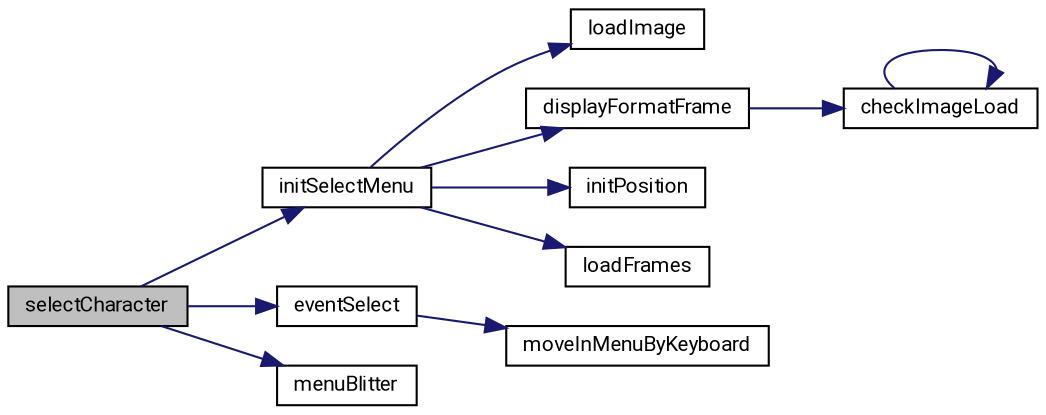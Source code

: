 digraph "selectCharacter"
{
 // LATEX_PDF_SIZE
  edge [fontname="Roboto",fontsize="10",labelfontname="Roboto",labelfontsize="10"];
  node [fontname="Roboto",fontsize="10",shape=record];
  rankdir="LR";
  Node202 [label="selectCharacter",height=0.2,width=0.4,color="black", fillcolor="grey75", style="filled", fontcolor="black",tooltip=" "];
  Node202 -> Node203 [color="midnightblue",fontsize="10",style="solid",fontname="Roboto"];
  Node203 [label="initSelectMenu",height=0.2,width=0.4,color="black", fillcolor="white", style="filled",URL="$SDL__Init_8c.html#aabc8b158095214740751a603323a2615",tooltip=" "];
  Node203 -> Node204 [color="midnightblue",fontsize="10",style="solid",fontname="Roboto"];
  Node204 [label="loadImage",height=0.2,width=0.4,color="black", fillcolor="white", style="filled",URL="$SDL__Init_8c.html#a2ab4a75877abd9b57b1867af16899f30",tooltip=" "];
  Node203 -> Node205 [color="midnightblue",fontsize="10",style="solid",fontname="Roboto"];
  Node205 [label="displayFormatFrame",height=0.2,width=0.4,color="black", fillcolor="white", style="filled",URL="$SDL__Init_8c.html#a9d15a4099a1c7eb98981e2f641be3411",tooltip=" "];
  Node205 -> Node206 [color="midnightblue",fontsize="10",style="solid",fontname="Roboto"];
  Node206 [label="checkImageLoad",height=0.2,width=0.4,color="black", fillcolor="white", style="filled",URL="$SDL__Init_8c.html#a9c86961353b17cdaa6160b5e226e4de6",tooltip=" "];
  Node206 -> Node206 [color="midnightblue",fontsize="10",style="solid",fontname="Roboto"];
  Node203 -> Node207 [color="midnightblue",fontsize="10",style="solid",fontname="Roboto"];
  Node207 [label="initPosition",height=0.2,width=0.4,color="black", fillcolor="white", style="filled",URL="$SDL__Init_8c.html#aacba2767ef1793cfcf9d9cfba91a62e7",tooltip=" "];
  Node203 -> Node208 [color="midnightblue",fontsize="10",style="solid",fontname="Roboto"];
  Node208 [label="loadFrames",height=0.2,width=0.4,color="black", fillcolor="white", style="filled",URL="$SDL__Init_8c.html#ab29215e3467fdc78a5b43cb5417fb9e9",tooltip=" "];
  Node202 -> Node209 [color="midnightblue",fontsize="10",style="solid",fontname="Roboto"];
  Node209 [label="eventSelect",height=0.2,width=0.4,color="black", fillcolor="white", style="filled",URL="$SDL__Game__Funcs_8c.html#abc396448cd422c6bd1225d4e217080c0",tooltip=" "];
  Node209 -> Node210 [color="midnightblue",fontsize="10",style="solid",fontname="Roboto"];
  Node210 [label="moveInMenuByKeyboard",height=0.2,width=0.4,color="black", fillcolor="white", style="filled",URL="$SDL__Game__Funcs_8c.html#abb7d818f056c1225238351459f3b00af",tooltip=" "];
  Node202 -> Node211 [color="midnightblue",fontsize="10",style="solid",fontname="Roboto"];
  Node211 [label="menuBlitter",height=0.2,width=0.4,color="black", fillcolor="white", style="filled",URL="$SDL__Game__Funcs_8c.html#a553d43496bd0c6e9c6b82d0402fa115a",tooltip=" "];
}
